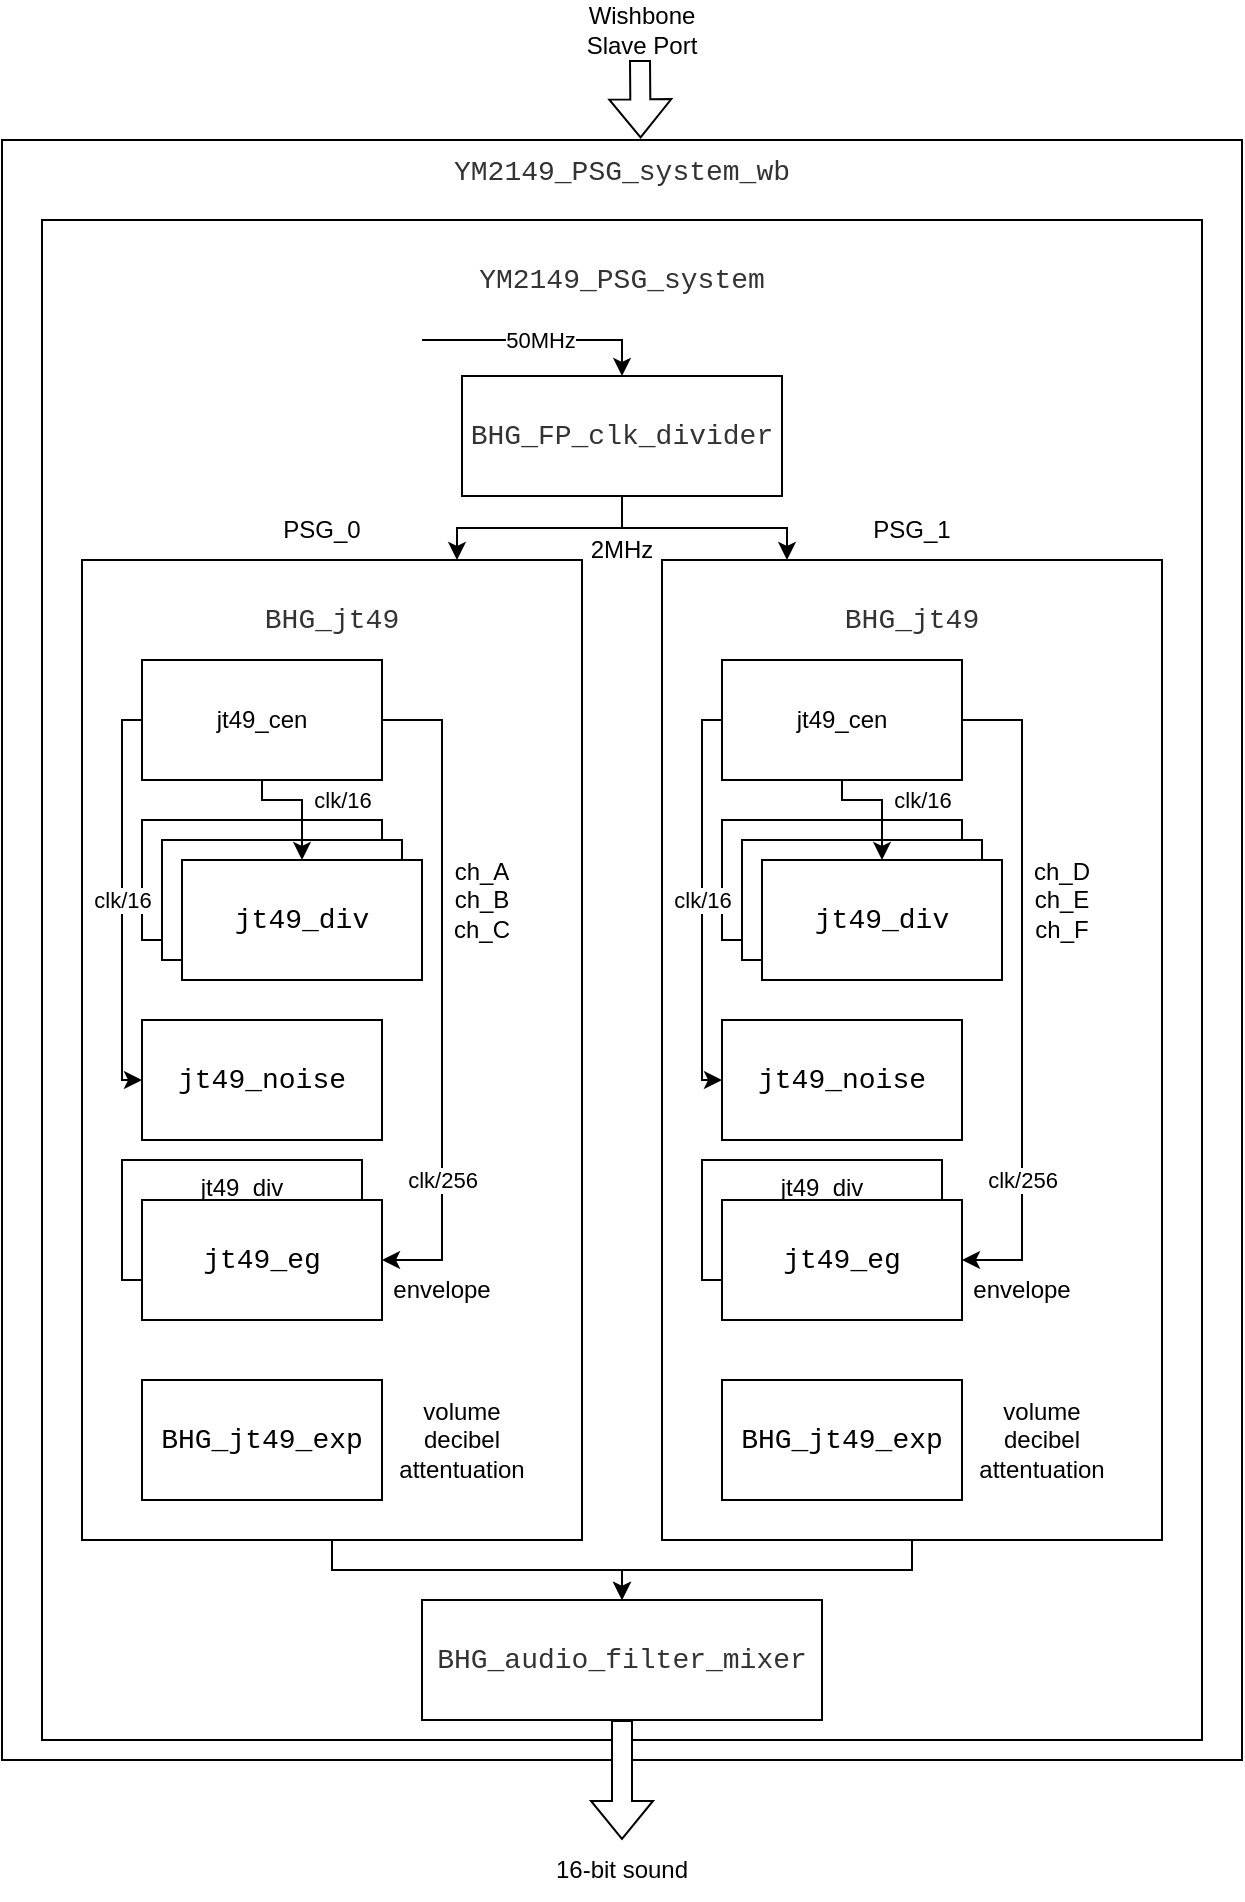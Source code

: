 <mxfile version="19.0.3" type="device"><diagram id="dNrXwm-bVwvQzCSJ9_Ba" name="Page-1"><mxGraphModel dx="1038" dy="641" grid="1" gridSize="10" guides="1" tooltips="1" connect="1" arrows="1" fold="1" page="1" pageScale="1" pageWidth="850" pageHeight="1100" math="0" shadow="0"><root><mxCell id="0"/><mxCell id="1" parent="0"/><mxCell id="6W4oZrE0AqELJ4WatZmp-1" value="&lt;div style=&quot;color: rgb(51, 51, 51); font-family: Consolas, &amp;quot;Courier New&amp;quot;, monospace; font-size: 14px; line-height: 19px;&quot;&gt;YM2149_PSG_system_wb&lt;/div&gt;" style="rounded=0;whiteSpace=wrap;html=1;verticalAlign=top;" vertex="1" parent="1"><mxGeometry x="40" y="190" width="620" height="810" as="geometry"/></mxCell><mxCell id="6W4oZrE0AqELJ4WatZmp-2" value="&lt;br&gt;&lt;div style=&quot;color: rgb(51, 51, 51); font-family: Consolas, &amp;quot;Courier New&amp;quot;, monospace; font-weight: normal; font-size: 14px; line-height: 19px;&quot;&gt;&lt;div style=&quot;&quot;&gt;&lt;span style=&quot;color: rgb(51, 51, 51);&quot;&gt;YM2149_PSG_system&lt;/span&gt;&lt;/div&gt;&lt;/div&gt;&lt;br&gt;" style="rounded=0;whiteSpace=wrap;html=1;labelBackgroundColor=none;verticalAlign=top;" vertex="1" parent="1"><mxGeometry x="60" y="230" width="580" height="760" as="geometry"/></mxCell><mxCell id="6W4oZrE0AqELJ4WatZmp-3" value="&lt;br&gt;&lt;div style=&quot;color: rgb(51, 51, 51); font-family: Consolas, &amp;quot;Courier New&amp;quot;, monospace; font-weight: normal; font-size: 14px; line-height: 19px;&quot;&gt;&lt;div&gt;&lt;span style=&quot;color: #333333;&quot;&gt;BHG_FP_clk_divider&lt;/span&gt;&lt;/div&gt;&lt;/div&gt;&lt;br&gt;" style="rounded=0;whiteSpace=wrap;html=1;labelBackgroundColor=none;verticalAlign=top;" vertex="1" parent="1"><mxGeometry x="270" y="308" width="160" height="60" as="geometry"/></mxCell><mxCell id="6W4oZrE0AqELJ4WatZmp-6" value="&lt;br&gt;&lt;div style=&quot;color: rgb(51, 51, 51); font-family: Consolas, &amp;quot;Courier New&amp;quot;, monospace; font-weight: normal; font-size: 14px; line-height: 19px;&quot;&gt;&lt;div&gt;&lt;span style=&quot;color: #333333;&quot;&gt;BHG_audio_filter_mixer&lt;/span&gt;&lt;/div&gt;&lt;/div&gt;&lt;br&gt;" style="rounded=0;whiteSpace=wrap;html=1;labelBackgroundColor=none;" vertex="1" parent="1"><mxGeometry x="250" y="920" width="200" height="60" as="geometry"/></mxCell><mxCell id="6W4oZrE0AqELJ4WatZmp-17" value="" style="group" vertex="1" connectable="0" parent="1"><mxGeometry x="80" y="400" width="250" height="490" as="geometry"/></mxCell><mxCell id="6W4oZrE0AqELJ4WatZmp-4" value="&lt;br&gt;&lt;div style=&quot;color: rgb(51, 51, 51); font-family: Consolas, &amp;quot;Courier New&amp;quot;, monospace; font-weight: normal; font-size: 14px; line-height: 19px;&quot;&gt;&lt;div&gt;&lt;span style=&quot;color: #333333;&quot;&gt;BHG_jt49&lt;/span&gt;&lt;/div&gt;&lt;/div&gt;&lt;br&gt;" style="rounded=0;whiteSpace=wrap;html=1;labelBackgroundColor=none;verticalAlign=top;" vertex="1" parent="6W4oZrE0AqELJ4WatZmp-17"><mxGeometry width="250" height="490" as="geometry"/></mxCell><mxCell id="6W4oZrE0AqELJ4WatZmp-7" value="jt49_cen" style="rounded=0;whiteSpace=wrap;html=1;labelBackgroundColor=none;" vertex="1" parent="6W4oZrE0AqELJ4WatZmp-17"><mxGeometry x="30" y="50" width="120" height="60" as="geometry"/></mxCell><mxCell id="6W4oZrE0AqELJ4WatZmp-9" value="&lt;div style=&quot;font-family: Consolas, &amp;quot;Courier New&amp;quot;, monospace; font-size: 14px; line-height: 19px;&quot;&gt;jt49_div&lt;/div&gt;" style="rounded=0;whiteSpace=wrap;html=1;labelBackgroundColor=none;" vertex="1" parent="6W4oZrE0AqELJ4WatZmp-17"><mxGeometry x="30" y="130" width="120" height="60" as="geometry"/></mxCell><mxCell id="6W4oZrE0AqELJ4WatZmp-10" value="&lt;div style=&quot;font-family: Consolas, &amp;quot;Courier New&amp;quot;, monospace; font-size: 14px; line-height: 19px;&quot;&gt;jt49_div&lt;/div&gt;" style="rounded=0;whiteSpace=wrap;html=1;labelBackgroundColor=none;" vertex="1" parent="6W4oZrE0AqELJ4WatZmp-17"><mxGeometry x="40" y="140" width="120" height="60" as="geometry"/></mxCell><mxCell id="6W4oZrE0AqELJ4WatZmp-11" value="&lt;div style=&quot;font-family: Consolas, &amp;quot;Courier New&amp;quot;, monospace; font-size: 14px; line-height: 19px;&quot;&gt;jt49_div&lt;/div&gt;" style="rounded=0;whiteSpace=wrap;html=1;labelBackgroundColor=none;" vertex="1" parent="6W4oZrE0AqELJ4WatZmp-17"><mxGeometry x="50" y="150" width="120" height="60" as="geometry"/></mxCell><mxCell id="6W4oZrE0AqELJ4WatZmp-12" value="&lt;span style=&quot;font-family: Consolas, &amp;quot;Courier New&amp;quot;, monospace; font-size: 14px; background-color: initial;&quot;&gt;jt49_noise&lt;/span&gt;" style="rounded=0;whiteSpace=wrap;html=1;labelBackgroundColor=none;fontColor=#000000;verticalAlign=middle;" vertex="1" parent="6W4oZrE0AqELJ4WatZmp-17"><mxGeometry x="30" y="230" width="120" height="60" as="geometry"/></mxCell><mxCell id="6W4oZrE0AqELJ4WatZmp-14" value="&lt;span style=&quot;font-family: Consolas, &amp;quot;Courier New&amp;quot;, monospace; font-size: 14px; background-color: initial;&quot;&gt;BHG_jt49_exp&lt;/span&gt;&lt;br&gt;" style="rounded=0;whiteSpace=wrap;html=1;labelBackgroundColor=none;fontColor=#000000;verticalAlign=middle;" vertex="1" parent="6W4oZrE0AqELJ4WatZmp-17"><mxGeometry x="30" y="410" width="120" height="60" as="geometry"/></mxCell><mxCell id="6W4oZrE0AqELJ4WatZmp-15" value="ch_A&lt;br&gt;ch_B&lt;br&gt;ch_C" style="text;html=1;strokeColor=none;fillColor=none;align=center;verticalAlign=middle;whiteSpace=wrap;rounded=0;labelBackgroundColor=none;fontColor=#000000;" vertex="1" parent="6W4oZrE0AqELJ4WatZmp-17"><mxGeometry x="170" y="155" width="60" height="30" as="geometry"/></mxCell><mxCell id="6W4oZrE0AqELJ4WatZmp-16" value="envelope" style="text;html=1;strokeColor=none;fillColor=none;align=center;verticalAlign=middle;whiteSpace=wrap;rounded=0;labelBackgroundColor=none;fontColor=#000000;" vertex="1" parent="6W4oZrE0AqELJ4WatZmp-17"><mxGeometry x="150" y="350" width="60" height="30" as="geometry"/></mxCell><mxCell id="6W4oZrE0AqELJ4WatZmp-44" value="clk/16" style="endArrow=classic;html=1;rounded=0;fontColor=#000000;fillColor=default;edgeStyle=orthogonalEdgeStyle;" edge="1" parent="6W4oZrE0AqELJ4WatZmp-17" source="6W4oZrE0AqELJ4WatZmp-7" target="6W4oZrE0AqELJ4WatZmp-11"><mxGeometry y="20" width="50" height="50" relative="1" as="geometry"><mxPoint x="320" y="120" as="sourcePoint"/><mxPoint x="370" y="70" as="targetPoint"/><Array as="points"><mxPoint x="90" y="120"/><mxPoint x="110" y="120"/></Array><mxPoint as="offset"/></mxGeometry></mxCell><mxCell id="6W4oZrE0AqELJ4WatZmp-48" value="clk/16" style="endArrow=classic;html=1;rounded=0;fontColor=#000000;fillColor=default;exitX=0;exitY=0.5;exitDx=0;exitDy=0;entryX=0;entryY=0.5;entryDx=0;entryDy=0;edgeStyle=orthogonalEdgeStyle;" edge="1" parent="6W4oZrE0AqELJ4WatZmp-17" source="6W4oZrE0AqELJ4WatZmp-7" target="6W4oZrE0AqELJ4WatZmp-12"><mxGeometry width="50" height="50" relative="1" as="geometry"><mxPoint x="-100" y="310" as="sourcePoint"/><mxPoint x="-50" y="260" as="targetPoint"/></mxGeometry></mxCell><mxCell id="6W4oZrE0AqELJ4WatZmp-49" value="clk/256" style="endArrow=classic;html=1;rounded=0;fontColor=#000000;fillColor=default;exitX=1;exitY=0.5;exitDx=0;exitDy=0;entryX=1;entryY=0.5;entryDx=0;entryDy=0;edgeStyle=orthogonalEdgeStyle;" edge="1" parent="6W4oZrE0AqELJ4WatZmp-17" source="6W4oZrE0AqELJ4WatZmp-7" target="6W4oZrE0AqELJ4WatZmp-13"><mxGeometry x="0.576" width="50" height="50" relative="1" as="geometry"><mxPoint x="-90" y="310" as="sourcePoint"/><mxPoint x="-40" y="260" as="targetPoint"/><Array as="points"><mxPoint x="180" y="80"/><mxPoint x="180" y="350"/></Array><mxPoint as="offset"/></mxGeometry></mxCell><mxCell id="6W4oZrE0AqELJ4WatZmp-50" value="volume&lt;br&gt;decibel&lt;br&gt;attentuation" style="text;html=1;strokeColor=none;fillColor=none;align=center;verticalAlign=middle;whiteSpace=wrap;rounded=0;labelBackgroundColor=none;fontColor=#000000;" vertex="1" parent="6W4oZrE0AqELJ4WatZmp-17"><mxGeometry x="160" y="425" width="60" height="30" as="geometry"/></mxCell><mxCell id="6W4oZrE0AqELJ4WatZmp-52" value="jt49_div" style="rounded=0;whiteSpace=wrap;html=1;labelBackgroundColor=none;fontColor=#000000;verticalAlign=top;" vertex="1" parent="6W4oZrE0AqELJ4WatZmp-17"><mxGeometry x="20" y="300" width="120" height="60" as="geometry"/></mxCell><mxCell id="6W4oZrE0AqELJ4WatZmp-13" value="&lt;div style=&quot;font-family: Consolas, &amp;quot;Courier New&amp;quot;, monospace; font-size: 14px; line-height: 19px;&quot;&gt;jt49_eg&lt;/div&gt;" style="rounded=0;whiteSpace=wrap;html=1;labelBackgroundColor=none;" vertex="1" parent="6W4oZrE0AqELJ4WatZmp-17"><mxGeometry x="30" y="320" width="120" height="60" as="geometry"/></mxCell><mxCell id="6W4oZrE0AqELJ4WatZmp-19" value="&lt;br&gt;&lt;div style=&quot;color: rgb(51, 51, 51); font-family: Consolas, &amp;quot;Courier New&amp;quot;, monospace; font-weight: normal; font-size: 14px; line-height: 19px;&quot;&gt;&lt;div&gt;&lt;span style=&quot;color: #333333;&quot;&gt;BHG_jt49&lt;/span&gt;&lt;/div&gt;&lt;/div&gt;&lt;br&gt;" style="rounded=0;whiteSpace=wrap;html=1;labelBackgroundColor=none;verticalAlign=top;fontStyle=0;container=0;" vertex="1" parent="1"><mxGeometry x="370" y="400" width="250" height="490" as="geometry"/></mxCell><mxCell id="6W4oZrE0AqELJ4WatZmp-20" value="jt49_cen" style="rounded=0;whiteSpace=wrap;html=1;labelBackgroundColor=none;" vertex="1" parent="1"><mxGeometry x="400" y="450" width="120" height="60" as="geometry"/></mxCell><mxCell id="6W4oZrE0AqELJ4WatZmp-21" value="&lt;div style=&quot;font-family: Consolas, &amp;quot;Courier New&amp;quot;, monospace; font-size: 14px; line-height: 19px;&quot;&gt;jt49_div&lt;/div&gt;" style="rounded=0;whiteSpace=wrap;html=1;labelBackgroundColor=none;" vertex="1" parent="1"><mxGeometry x="400" y="530" width="120" height="60" as="geometry"/></mxCell><mxCell id="6W4oZrE0AqELJ4WatZmp-22" value="&lt;div style=&quot;font-family: Consolas, &amp;quot;Courier New&amp;quot;, monospace; font-size: 14px; line-height: 19px;&quot;&gt;jt49_div&lt;/div&gt;" style="rounded=0;whiteSpace=wrap;html=1;labelBackgroundColor=none;" vertex="1" parent="1"><mxGeometry x="410" y="540" width="120" height="60" as="geometry"/></mxCell><mxCell id="6W4oZrE0AqELJ4WatZmp-23" value="&lt;div style=&quot;font-family: Consolas, &amp;quot;Courier New&amp;quot;, monospace; font-size: 14px; line-height: 19px;&quot;&gt;jt49_div&lt;/div&gt;" style="rounded=0;whiteSpace=wrap;html=1;labelBackgroundColor=none;" vertex="1" parent="1"><mxGeometry x="420" y="550" width="120" height="60" as="geometry"/></mxCell><mxCell id="6W4oZrE0AqELJ4WatZmp-24" value="&lt;span style=&quot;font-family: Consolas, &amp;quot;Courier New&amp;quot;, monospace; font-size: 14px; background-color: initial;&quot;&gt;jt49_noise&lt;/span&gt;" style="rounded=0;whiteSpace=wrap;html=1;labelBackgroundColor=none;fontColor=#000000;verticalAlign=middle;" vertex="1" parent="1"><mxGeometry x="400" y="630" width="120" height="60" as="geometry"/></mxCell><mxCell id="6W4oZrE0AqELJ4WatZmp-26" value="&lt;span style=&quot;font-family: Consolas, &amp;quot;Courier New&amp;quot;, monospace; font-size: 14px; background-color: initial;&quot;&gt;BHG_jt49_exp&lt;/span&gt;&lt;br&gt;" style="rounded=0;whiteSpace=wrap;html=1;labelBackgroundColor=none;fontColor=#000000;verticalAlign=middle;" vertex="1" parent="1"><mxGeometry x="400" y="810" width="120" height="60" as="geometry"/></mxCell><mxCell id="6W4oZrE0AqELJ4WatZmp-27" value="ch_D&lt;br&gt;ch_E&lt;br&gt;ch_F" style="text;html=1;strokeColor=none;fillColor=none;align=center;verticalAlign=middle;whiteSpace=wrap;rounded=0;labelBackgroundColor=none;fontColor=#000000;" vertex="1" parent="1"><mxGeometry x="540" y="555" width="60" height="30" as="geometry"/></mxCell><mxCell id="6W4oZrE0AqELJ4WatZmp-28" value="envelope" style="text;html=1;strokeColor=none;fillColor=none;align=center;verticalAlign=middle;whiteSpace=wrap;rounded=0;labelBackgroundColor=none;fontColor=#000000;" vertex="1" parent="1"><mxGeometry x="520" y="750" width="60" height="30" as="geometry"/></mxCell><mxCell id="6W4oZrE0AqELJ4WatZmp-29" value="PSG_0" style="text;html=1;strokeColor=none;fillColor=none;align=center;verticalAlign=middle;whiteSpace=wrap;rounded=0;labelBackgroundColor=none;fontColor=#000000;" vertex="1" parent="1"><mxGeometry x="170" y="370" width="60" height="30" as="geometry"/></mxCell><mxCell id="6W4oZrE0AqELJ4WatZmp-30" value="PSG_1" style="text;html=1;strokeColor=none;fillColor=none;align=center;verticalAlign=middle;whiteSpace=wrap;rounded=0;labelBackgroundColor=none;fontColor=#000000;" vertex="1" parent="1"><mxGeometry x="465" y="370" width="60" height="30" as="geometry"/></mxCell><mxCell id="6W4oZrE0AqELJ4WatZmp-31" value="" style="shape=flexArrow;endArrow=classic;html=1;rounded=0;fontColor=#000000;entryX=0.515;entryY=-0.001;entryDx=0;entryDy=0;entryPerimeter=0;" edge="1" parent="1" target="6W4oZrE0AqELJ4WatZmp-1"><mxGeometry width="50" height="50" relative="1" as="geometry"><mxPoint x="359" y="150" as="sourcePoint"/><mxPoint x="360" y="140" as="targetPoint"/></mxGeometry></mxCell><mxCell id="6W4oZrE0AqELJ4WatZmp-32" value="Wishbone Slave Port" style="text;html=1;strokeColor=none;fillColor=none;align=center;verticalAlign=middle;whiteSpace=wrap;rounded=0;labelBackgroundColor=none;fontColor=#000000;" vertex="1" parent="1"><mxGeometry x="330" y="120" width="60" height="30" as="geometry"/></mxCell><mxCell id="6W4oZrE0AqELJ4WatZmp-34" value="" style="endArrow=classic;html=1;rounded=0;fontColor=#000000;exitX=0.5;exitY=1;exitDx=0;exitDy=0;edgeStyle=orthogonalEdgeStyle;" edge="1" parent="1" source="6W4oZrE0AqELJ4WatZmp-4" target="6W4oZrE0AqELJ4WatZmp-6"><mxGeometry width="50" height="50" relative="1" as="geometry"><mxPoint x="400" y="830" as="sourcePoint"/><mxPoint x="450" y="780" as="targetPoint"/></mxGeometry></mxCell><mxCell id="6W4oZrE0AqELJ4WatZmp-35" value="" style="endArrow=classic;html=1;rounded=0;fontColor=#000000;exitX=0.5;exitY=1;exitDx=0;exitDy=0;edgeStyle=orthogonalEdgeStyle;" edge="1" parent="1" source="6W4oZrE0AqELJ4WatZmp-19" target="6W4oZrE0AqELJ4WatZmp-6"><mxGeometry width="50" height="50" relative="1" as="geometry"><mxPoint x="400" y="830" as="sourcePoint"/><mxPoint x="450" y="780" as="targetPoint"/></mxGeometry></mxCell><mxCell id="6W4oZrE0AqELJ4WatZmp-38" value="16-bit sound" style="text;html=1;strokeColor=none;fillColor=none;align=center;verticalAlign=middle;whiteSpace=wrap;rounded=0;labelBackgroundColor=none;fontColor=#000000;" vertex="1" parent="1"><mxGeometry x="300" y="1040" width="100" height="30" as="geometry"/></mxCell><mxCell id="6W4oZrE0AqELJ4WatZmp-39" value="" style="endArrow=classic;html=1;rounded=0;fontColor=#000000;entryX=0.75;entryY=0;entryDx=0;entryDy=0;edgeStyle=orthogonalEdgeStyle;" edge="1" parent="1" source="6W4oZrE0AqELJ4WatZmp-3" target="6W4oZrE0AqELJ4WatZmp-4"><mxGeometry width="50" height="50" relative="1" as="geometry"><mxPoint x="400" y="420" as="sourcePoint"/><mxPoint x="450" y="370" as="targetPoint"/></mxGeometry></mxCell><mxCell id="6W4oZrE0AqELJ4WatZmp-40" value="" style="endArrow=classic;html=1;rounded=0;fontColor=#000000;entryX=0.25;entryY=0;entryDx=0;entryDy=0;edgeStyle=orthogonalEdgeStyle;" edge="1" parent="1" source="6W4oZrE0AqELJ4WatZmp-3" target="6W4oZrE0AqELJ4WatZmp-19"><mxGeometry width="50" height="50" relative="1" as="geometry"><mxPoint x="400" y="420" as="sourcePoint"/><mxPoint x="450" y="370" as="targetPoint"/></mxGeometry></mxCell><mxCell id="6W4oZrE0AqELJ4WatZmp-41" value="2MHz" style="text;html=1;strokeColor=none;fillColor=none;align=center;verticalAlign=middle;whiteSpace=wrap;rounded=0;labelBackgroundColor=none;fontColor=#000000;" vertex="1" parent="1"><mxGeometry x="320" y="380" width="60" height="30" as="geometry"/></mxCell><mxCell id="6W4oZrE0AqELJ4WatZmp-42" value="50MHz" style="endArrow=classic;html=1;rounded=0;fontColor=#000000;entryX=0.5;entryY=0;entryDx=0;entryDy=0;edgeStyle=orthogonalEdgeStyle;" edge="1" parent="1" target="6W4oZrE0AqELJ4WatZmp-3"><mxGeometry width="50" height="50" relative="1" as="geometry"><mxPoint x="250" y="290" as="sourcePoint"/><mxPoint x="370" y="290" as="targetPoint"/><Array as="points"><mxPoint x="350" y="290"/></Array></mxGeometry></mxCell><mxCell id="6W4oZrE0AqELJ4WatZmp-37" value="" style="shape=flexArrow;endArrow=classic;html=1;rounded=0;fontColor=#000000;fillColor=default;" edge="1" parent="1" source="6W4oZrE0AqELJ4WatZmp-6"><mxGeometry width="50" height="50" relative="1" as="geometry"><mxPoint x="400" y="930" as="sourcePoint"/><mxPoint x="350" y="1040" as="targetPoint"/></mxGeometry></mxCell><mxCell id="6W4oZrE0AqELJ4WatZmp-45" value="clk/16" style="endArrow=classic;html=1;rounded=0;fontColor=#000000;fillColor=default;edgeStyle=orthogonalEdgeStyle;" edge="1" parent="1" source="6W4oZrE0AqELJ4WatZmp-20" target="6W4oZrE0AqELJ4WatZmp-23"><mxGeometry y="20" width="50" height="50" relative="1" as="geometry"><mxPoint x="450" y="530" as="sourcePoint"/><mxPoint x="500" y="480" as="targetPoint"/><Array as="points"><mxPoint x="460" y="520"/><mxPoint x="480" y="520"/></Array><mxPoint as="offset"/></mxGeometry></mxCell><mxCell id="6W4oZrE0AqELJ4WatZmp-46" value="clk/16" style="endArrow=classic;html=1;rounded=0;fontColor=#000000;fillColor=default;edgeStyle=orthogonalEdgeStyle;" edge="1" parent="1" source="6W4oZrE0AqELJ4WatZmp-20" target="6W4oZrE0AqELJ4WatZmp-24"><mxGeometry width="50" height="50" relative="1" as="geometry"><mxPoint x="400" y="620" as="sourcePoint"/><mxPoint x="450" y="570" as="targetPoint"/><Array as="points"><mxPoint x="390" y="480"/><mxPoint x="390" y="660"/></Array></mxGeometry></mxCell><mxCell id="6W4oZrE0AqELJ4WatZmp-47" value="clk/256" style="endArrow=classic;html=1;rounded=0;fontColor=#000000;fillColor=default;exitX=1;exitY=0.5;exitDx=0;exitDy=0;edgeStyle=orthogonalEdgeStyle;" edge="1" parent="1" source="6W4oZrE0AqELJ4WatZmp-20" target="6W4oZrE0AqELJ4WatZmp-25"><mxGeometry x="0.576" width="50" height="50" relative="1" as="geometry"><mxPoint x="400" y="620" as="sourcePoint"/><mxPoint x="450" y="570" as="targetPoint"/><Array as="points"><mxPoint x="550" y="480"/><mxPoint x="550" y="750"/></Array><mxPoint as="offset"/></mxGeometry></mxCell><mxCell id="6W4oZrE0AqELJ4WatZmp-51" value="volume&lt;br&gt;decibel&lt;br&gt;attentuation" style="text;html=1;strokeColor=none;fillColor=none;align=center;verticalAlign=middle;whiteSpace=wrap;rounded=0;labelBackgroundColor=none;fontColor=#000000;" vertex="1" parent="1"><mxGeometry x="530" y="825" width="60" height="30" as="geometry"/></mxCell><mxCell id="6W4oZrE0AqELJ4WatZmp-53" value="jt49_div" style="rounded=0;whiteSpace=wrap;html=1;labelBackgroundColor=none;fontColor=#000000;verticalAlign=top;" vertex="1" parent="1"><mxGeometry x="390" y="700" width="120" height="60" as="geometry"/></mxCell><mxCell id="6W4oZrE0AqELJ4WatZmp-25" value="&lt;div style=&quot;font-family: Consolas, &amp;quot;Courier New&amp;quot;, monospace; font-size: 14px; line-height: 19px;&quot;&gt;jt49_eg&lt;/div&gt;" style="rounded=0;whiteSpace=wrap;html=1;labelBackgroundColor=none;" vertex="1" parent="1"><mxGeometry x="400" y="720" width="120" height="60" as="geometry"/></mxCell></root></mxGraphModel></diagram></mxfile>